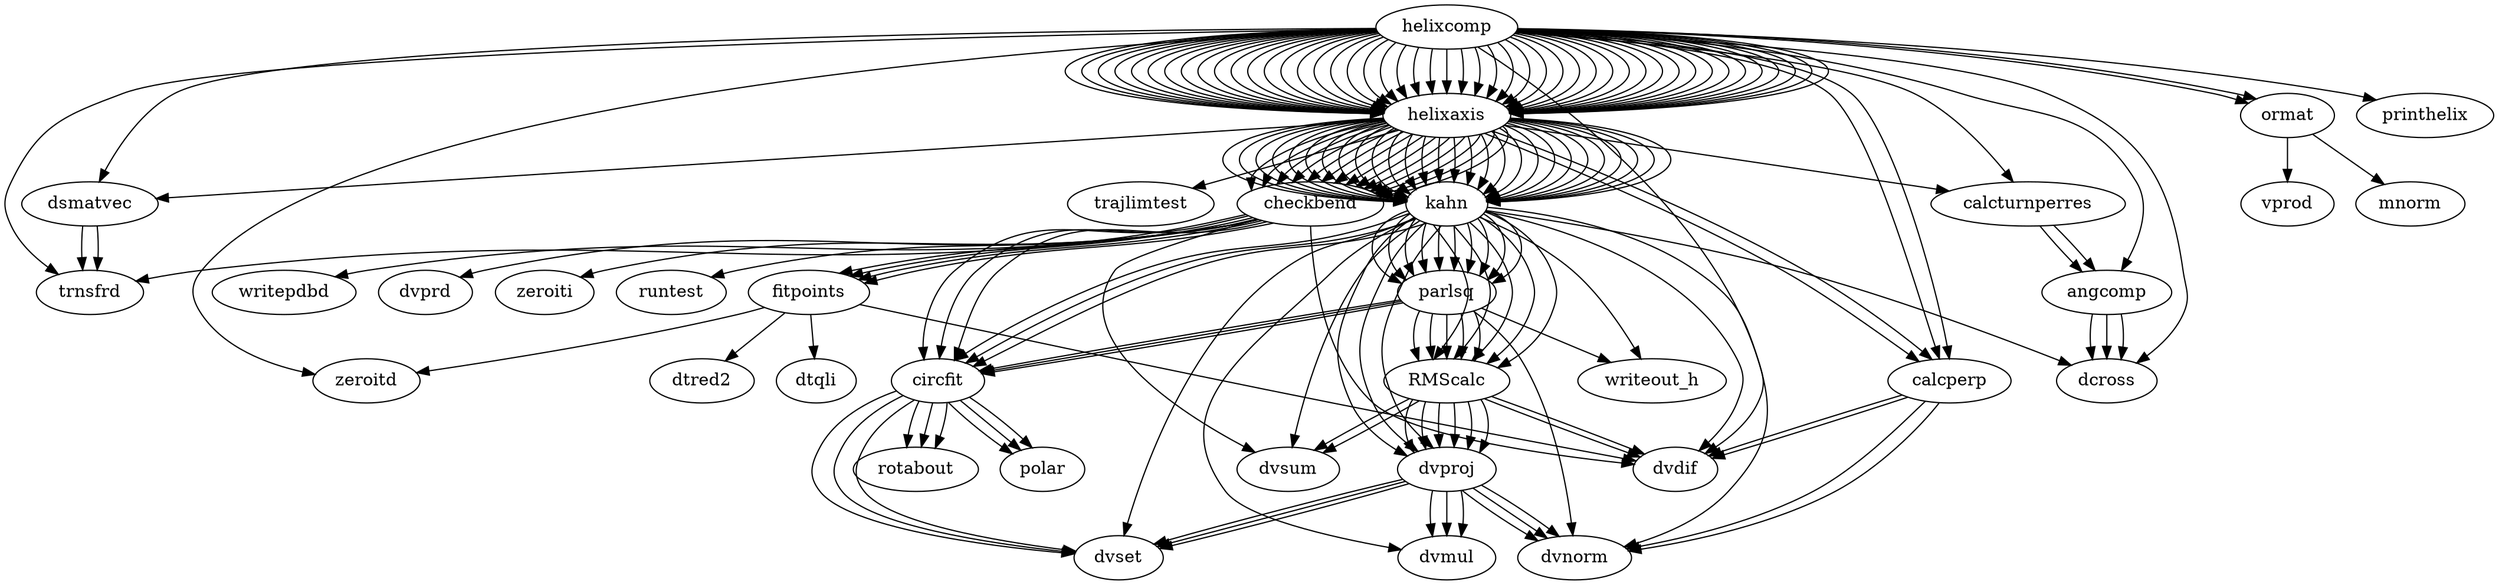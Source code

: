 digraph helixcomp { 
helixcomp->helixaxis->dsmatvec->trnsfrd
helixcomp->helixaxis->kahn->dvset
helixcomp->helixaxis->kahn->dvdif
helixcomp->helixaxis->kahn->dvnorm
helixcomp->helixaxis->kahn->dvsum
helixcomp->helixaxis->kahn->dcross
helixcomp->helixaxis->kahn->dvmul
helixcomp->helixaxis->kahn->parlsq->circfit->dvset
helixcomp->helixaxis->kahn->parlsq->circfit->polar
helixcomp->helixaxis->kahn->parlsq->circfit->rotabout
helixcomp->helixaxis->kahn->parlsq->dvnorm
helixcomp->helixaxis->kahn->parlsq->RMScalc->dvdif
helixcomp->helixaxis->kahn->parlsq->RMScalc->dvproj->dvset
helixcomp->helixaxis->kahn->parlsq->RMScalc->dvproj->dvnorm
helixcomp->helixaxis->kahn->parlsq->RMScalc->dvproj->dvmul
helixcomp->helixaxis->kahn->parlsq->RMScalc->dvsum
helixcomp->helixaxis->kahn->parlsq->writeout_h
helixcomp->helixaxis->kahn->circfit->dvset
helixcomp->helixaxis->kahn->circfit->polar
helixcomp->helixaxis->kahn->circfit->rotabout
helixcomp->helixaxis->kahn->dvproj->dvset
helixcomp->helixaxis->kahn->dvproj->dvnorm
helixcomp->helixaxis->kahn->dvproj->dvmul
helixcomp->helixaxis->kahn->RMScalc->dvdif
helixcomp->helixaxis->kahn->RMScalc->dvproj->dvset
helixcomp->helixaxis->kahn->RMScalc->dvproj->dvnorm
helixcomp->helixaxis->kahn->RMScalc->dvproj->dvmul
helixcomp->helixaxis->kahn->RMScalc->dvsum
helixcomp->helixaxis->kahn->writeout_h
helixcomp->helixaxis->calcperp->dvdif
helixcomp->helixaxis->calcperp->dvnorm
helixcomp->helixaxis->checkbend->fitpoints->zeroitd
helixcomp->helixaxis->checkbend->fitpoints->dtred2
helixcomp->helixaxis->checkbend->fitpoints->dtqli
helixcomp->helixaxis->checkbend->fitpoints->dvdif
helixcomp->helixaxis->checkbend->writepdbd
helixcomp->helixaxis->checkbend->dvsum
helixcomp->helixaxis->checkbend->circfit->dvset
helixcomp->helixaxis->checkbend->circfit->polar
helixcomp->helixaxis->checkbend->circfit->rotabout
helixcomp->helixaxis->checkbend->dvdif
helixcomp->helixaxis->checkbend->dvprd
helixcomp->helixaxis->checkbend->trnsfrd
helixcomp->helixaxis->checkbend->zeroiti
helixcomp->helixaxis->checkbend->runtest
helixcomp->helixaxis->calcturnperres->angcomp->dcross
helixcomp->helixaxis->trajlimtest
helixcomp->trnsfrd
helixcomp->dvdif
helixcomp->zeroitd
helixcomp->dcross
helixcomp->ormat->vprod
helixcomp->ormat->mnorm
helixcomp->dsmatvec->trnsfrd
helixcomp->calcperp->dvdif
helixcomp->calcperp->dvnorm
helixcomp->angcomp->dcross
helixcomp->calcturnperres->angcomp->dcross
helixcomp->printhelix
} 
